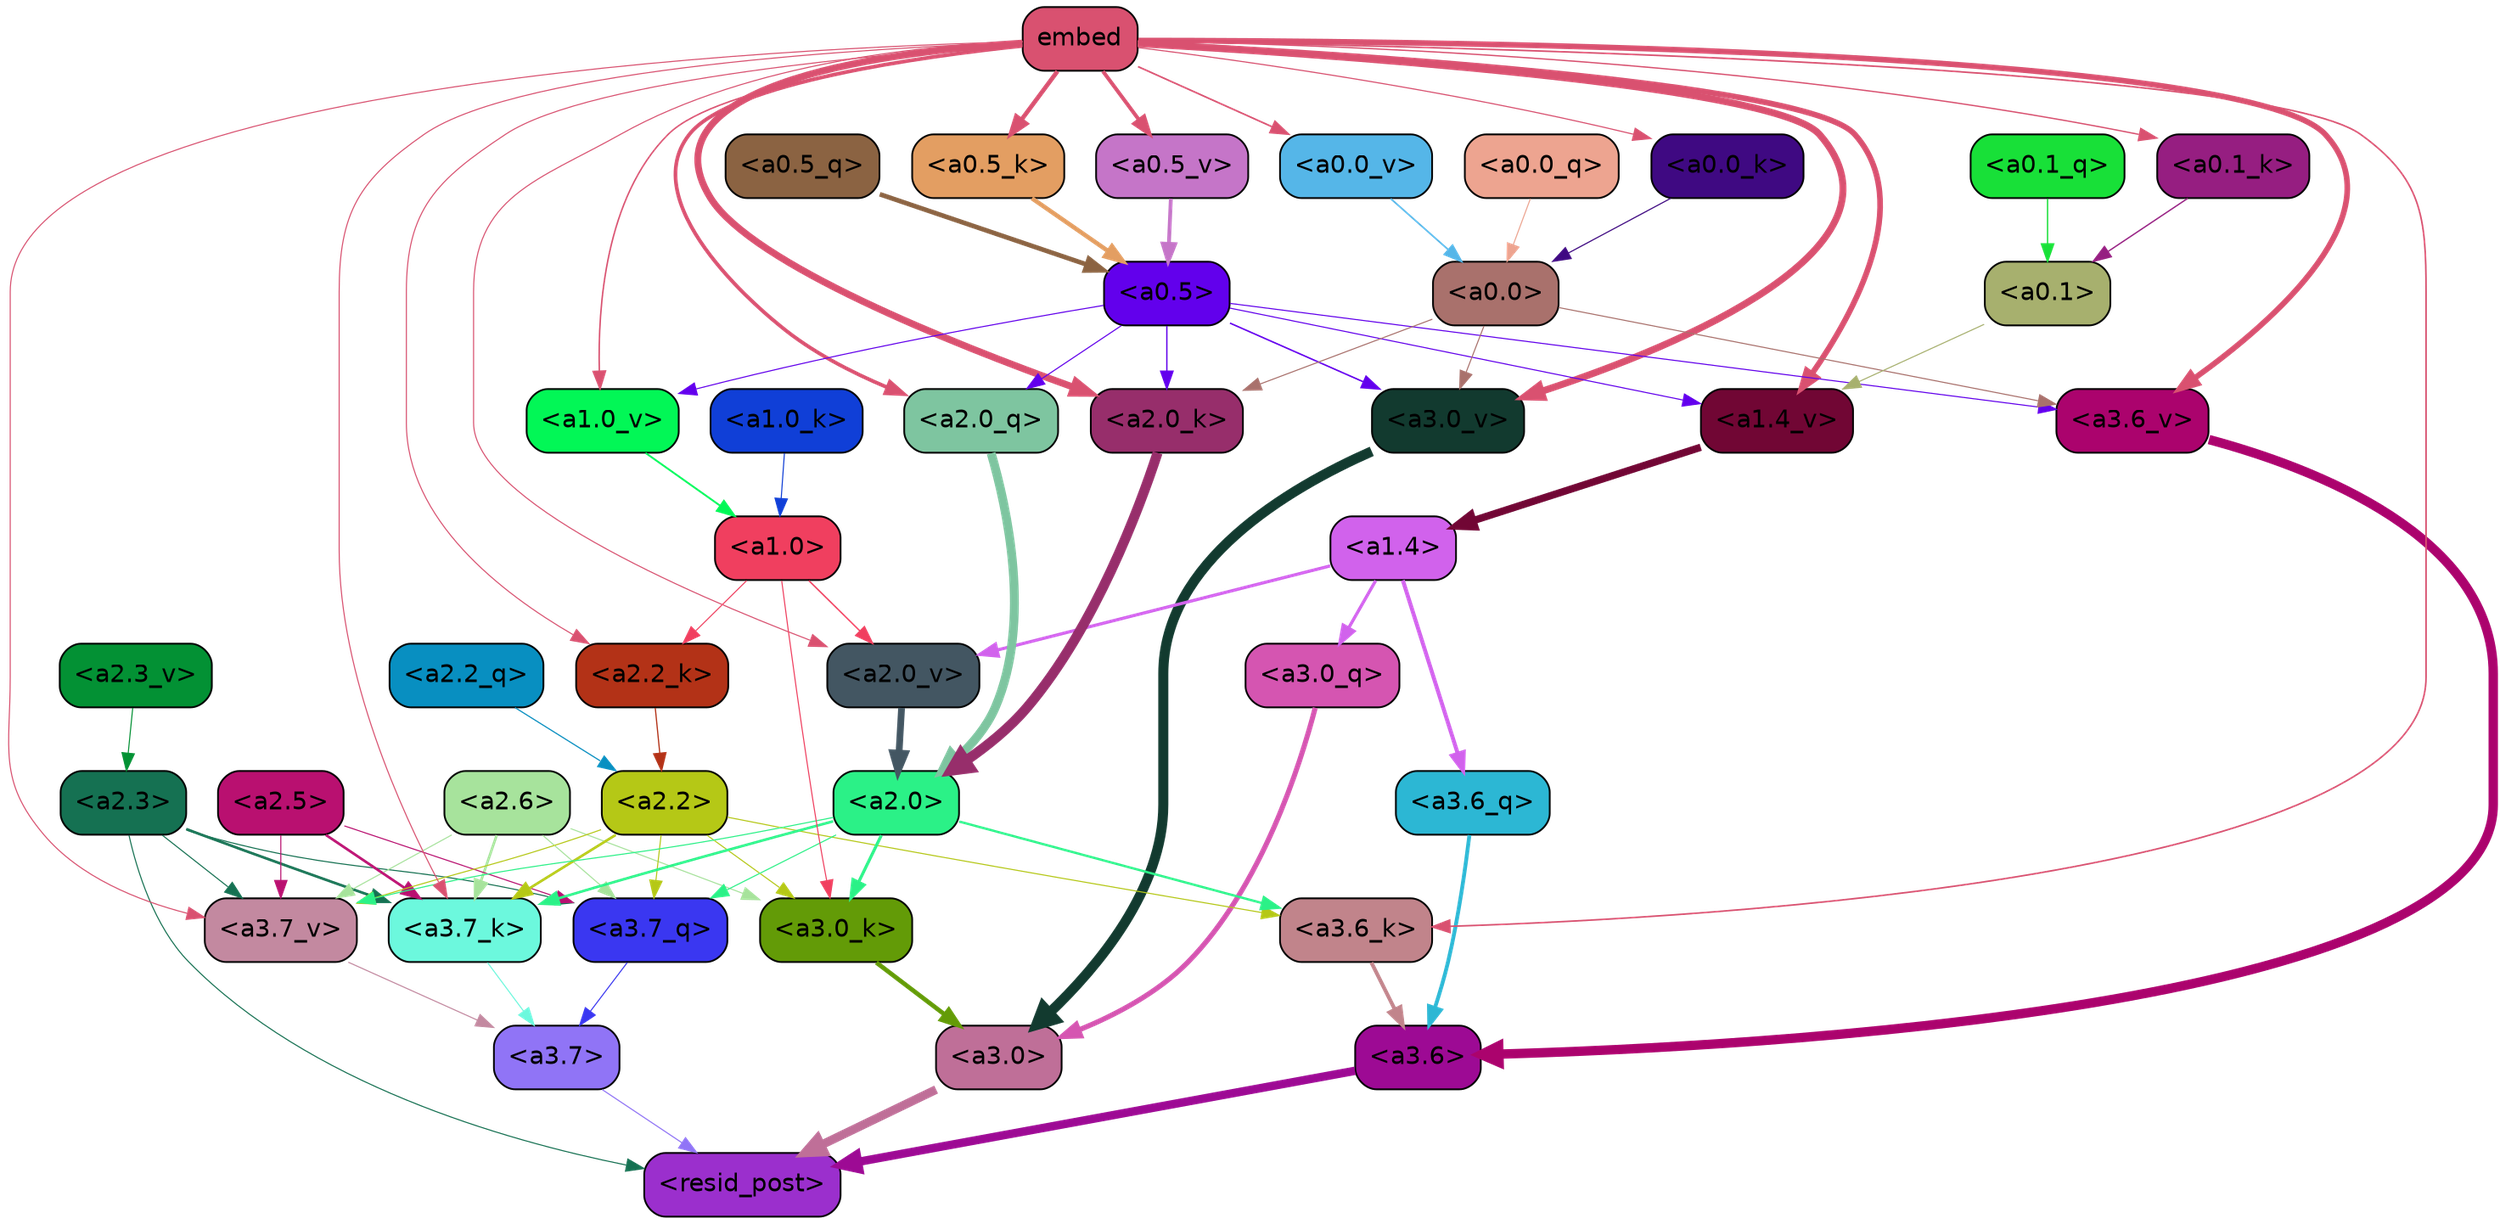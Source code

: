 strict digraph "" {
	graph [bgcolor=transparent,
		layout=dot,
		overlap=false,
		splines=true
	];
	"<a3.7>"	[color=black,
		fillcolor="#9074f6",
		fontname=Helvetica,
		shape=box,
		style="filled, rounded"];
	"<resid_post>"	[color=black,
		fillcolor="#9b2fcd",
		fontname=Helvetica,
		shape=box,
		style="filled, rounded"];
	"<a3.7>" -> "<resid_post>"	[color="#9074f6",
		penwidth=0.6];
	"<a3.6>"	[color=black,
		fillcolor="#9d0a94",
		fontname=Helvetica,
		shape=box,
		style="filled, rounded"];
	"<a3.6>" -> "<resid_post>"	[color="#9d0a94",
		penwidth=4.746312499046326];
	"<a3.0>"	[color=black,
		fillcolor="#bf6f98",
		fontname=Helvetica,
		shape=box,
		style="filled, rounded"];
	"<a3.0>" -> "<resid_post>"	[color="#bf6f98",
		penwidth=4.896343111991882];
	"<a2.3>"	[color=black,
		fillcolor="#157152",
		fontname=Helvetica,
		shape=box,
		style="filled, rounded"];
	"<a2.3>" -> "<resid_post>"	[color="#157152",
		penwidth=0.6];
	"<a3.7_q>"	[color=black,
		fillcolor="#3a37f1",
		fontname=Helvetica,
		shape=box,
		style="filled, rounded"];
	"<a2.3>" -> "<a3.7_q>"	[color="#157152",
		penwidth=0.6];
	"<a3.7_k>"	[color=black,
		fillcolor="#6cf8dd",
		fontname=Helvetica,
		shape=box,
		style="filled, rounded"];
	"<a2.3>" -> "<a3.7_k>"	[color="#157152",
		penwidth=1.467104621231556];
	"<a3.7_v>"	[color=black,
		fillcolor="#c389a0",
		fontname=Helvetica,
		shape=box,
		style="filled, rounded"];
	"<a2.3>" -> "<a3.7_v>"	[color="#157152",
		penwidth=0.6];
	"<a3.7_q>" -> "<a3.7>"	[color="#3a37f1",
		penwidth=0.6];
	"<a3.6_q>"	[color=black,
		fillcolor="#2cb7d4",
		fontname=Helvetica,
		shape=box,
		style="filled, rounded"];
	"<a3.6_q>" -> "<a3.6>"	[color="#2cb7d4",
		penwidth=2.160832464694977];
	"<a3.0_q>"	[color=black,
		fillcolor="#d555b1",
		fontname=Helvetica,
		shape=box,
		style="filled, rounded"];
	"<a3.0_q>" -> "<a3.0>"	[color="#d555b1",
		penwidth=2.870753765106201];
	"<a3.7_k>" -> "<a3.7>"	[color="#6cf8dd",
		penwidth=0.6];
	"<a3.6_k>"	[color=black,
		fillcolor="#c1848b",
		fontname=Helvetica,
		shape=box,
		style="filled, rounded"];
	"<a3.6_k>" -> "<a3.6>"	[color="#c1848b",
		penwidth=2.13908451795578];
	"<a3.0_k>"	[color=black,
		fillcolor="#639b07",
		fontname=Helvetica,
		shape=box,
		style="filled, rounded"];
	"<a3.0_k>" -> "<a3.0>"	[color="#639b07",
		penwidth=2.520303964614868];
	"<a3.7_v>" -> "<a3.7>"	[color="#c389a0",
		penwidth=0.6];
	"<a3.6_v>"	[color=black,
		fillcolor="#ab036d",
		fontname=Helvetica,
		shape=box,
		style="filled, rounded"];
	"<a3.6_v>" -> "<a3.6>"	[color="#ab036d",
		penwidth=5.297133803367615];
	"<a3.0_v>"	[color=black,
		fillcolor="#123a2f",
		fontname=Helvetica,
		shape=box,
		style="filled, rounded"];
	"<a3.0_v>" -> "<a3.0>"	[color="#123a2f",
		penwidth=5.680712580680847];
	"<a2.6>"	[color=black,
		fillcolor="#a7e39c",
		fontname=Helvetica,
		shape=box,
		style="filled, rounded"];
	"<a2.6>" -> "<a3.7_q>"	[color="#a7e39c",
		penwidth=0.6];
	"<a2.6>" -> "<a3.7_k>"	[color="#a7e39c",
		penwidth=1.4453159049153328];
	"<a2.6>" -> "<a3.0_k>"	[color="#a7e39c",
		penwidth=0.6];
	"<a2.6>" -> "<a3.7_v>"	[color="#a7e39c",
		penwidth=0.6];
	"<a2.5>"	[color=black,
		fillcolor="#b91070",
		fontname=Helvetica,
		shape=box,
		style="filled, rounded"];
	"<a2.5>" -> "<a3.7_q>"	[color="#b91070",
		penwidth=0.6];
	"<a2.5>" -> "<a3.7_k>"	[color="#b91070",
		penwidth=1.4526091292500496];
	"<a2.5>" -> "<a3.7_v>"	[color="#b91070",
		penwidth=0.6];
	"<a2.2>"	[color=black,
		fillcolor="#b5c816",
		fontname=Helvetica,
		shape=box,
		style="filled, rounded"];
	"<a2.2>" -> "<a3.7_q>"	[color="#b5c816",
		penwidth=0.6];
	"<a2.2>" -> "<a3.7_k>"	[color="#b5c816",
		penwidth=1.4310357049107552];
	"<a2.2>" -> "<a3.6_k>"	[color="#b5c816",
		penwidth=0.6];
	"<a2.2>" -> "<a3.0_k>"	[color="#b5c816",
		penwidth=0.6];
	"<a2.2>" -> "<a3.7_v>"	[color="#b5c816",
		penwidth=0.6];
	"<a2.0>"	[color=black,
		fillcolor="#2bf187",
		fontname=Helvetica,
		shape=box,
		style="filled, rounded"];
	"<a2.0>" -> "<a3.7_q>"	[color="#2bf187",
		penwidth=0.6];
	"<a2.0>" -> "<a3.7_k>"	[color="#2bf187",
		penwidth=1.4314699843525887];
	"<a2.0>" -> "<a3.6_k>"	[color="#2bf187",
		penwidth=1.2950235605239868];
	"<a2.0>" -> "<a3.0_k>"	[color="#2bf187",
		penwidth=1.712992787361145];
	"<a2.0>" -> "<a3.7_v>"	[color="#2bf187",
		penwidth=0.6];
	"<a1.4>"	[color=black,
		fillcolor="#d162ec",
		fontname=Helvetica,
		shape=box,
		style="filled, rounded"];
	"<a1.4>" -> "<a3.6_q>"	[color="#d162ec",
		penwidth=2.242796540260315];
	"<a1.4>" -> "<a3.0_q>"	[color="#d162ec",
		penwidth=1.7808996737003326];
	"<a2.0_v>"	[color=black,
		fillcolor="#435662",
		fontname=Helvetica,
		shape=box,
		style="filled, rounded"];
	"<a1.4>" -> "<a2.0_v>"	[color="#d162ec",
		penwidth=1.7603429555892944];
	embed	[color=black,
		fillcolor="#d95170",
		fontname=Helvetica,
		shape=box,
		style="filled, rounded"];
	embed -> "<a3.7_k>"	[color="#d95170",
		penwidth=0.6];
	embed -> "<a3.6_k>"	[color="#d95170",
		penwidth=0.891706109046936];
	embed -> "<a3.7_v>"	[color="#d95170",
		penwidth=0.6];
	embed -> "<a3.6_v>"	[color="#d95170",
		penwidth=3.1766927242279053];
	embed -> "<a3.0_v>"	[color="#d95170",
		penwidth=3.9005755856633186];
	"<a2.0_q>"	[color=black,
		fillcolor="#7ec5a0",
		fontname=Helvetica,
		shape=box,
		style="filled, rounded"];
	embed -> "<a2.0_q>"	[color="#d95170",
		penwidth=2.0810389518737793];
	"<a2.2_k>"	[color=black,
		fillcolor="#b33217",
		fontname=Helvetica,
		shape=box,
		style="filled, rounded"];
	embed -> "<a2.2_k>"	[color="#d95170",
		penwidth=0.6];
	"<a2.0_k>"	[color=black,
		fillcolor="#972e6b",
		fontname=Helvetica,
		shape=box,
		style="filled, rounded"];
	embed -> "<a2.0_k>"	[color="#d95170",
		penwidth=3.8915770053863525];
	embed -> "<a2.0_v>"	[color="#d95170",
		penwidth=0.6];
	"<a1.4_v>"	[color=black,
		fillcolor="#710634",
		fontname=Helvetica,
		shape=box,
		style="filled, rounded"];
	embed -> "<a1.4_v>"	[color="#d95170",
		penwidth=3.201367974281311];
	"<a1.0_v>"	[color=black,
		fillcolor="#02f756",
		fontname=Helvetica,
		shape=box,
		style="filled, rounded"];
	embed -> "<a1.0_v>"	[color="#d95170",
		penwidth=0.8298318386077881];
	"<a0.5_k>"	[color=black,
		fillcolor="#e39e62",
		fontname=Helvetica,
		shape=box,
		style="filled, rounded"];
	embed -> "<a0.5_k>"	[color="#d95170",
		penwidth=2.463372528553009];
	"<a0.1_k>"	[color=black,
		fillcolor="#961e81",
		fontname=Helvetica,
		shape=box,
		style="filled, rounded"];
	embed -> "<a0.1_k>"	[color="#d95170",
		penwidth=0.7361953854560852];
	"<a0.0_k>"	[color=black,
		fillcolor="#3f0982",
		fontname=Helvetica,
		shape=box,
		style="filled, rounded"];
	embed -> "<a0.0_k>"	[color="#d95170",
		penwidth=0.628424346446991];
	"<a0.5_v>"	[color=black,
		fillcolor="#c575c8",
		fontname=Helvetica,
		shape=box,
		style="filled, rounded"];
	embed -> "<a0.5_v>"	[color="#d95170",
		penwidth=2.125113606452942];
	"<a0.0_v>"	[color=black,
		fillcolor="#55b6e8",
		fontname=Helvetica,
		shape=box,
		style="filled, rounded"];
	embed -> "<a0.0_v>"	[color="#d95170",
		penwidth=0.9198476672172546];
	"<a1.0>"	[color=black,
		fillcolor="#f03f5f",
		fontname=Helvetica,
		shape=box,
		style="filled, rounded"];
	"<a1.0>" -> "<a3.0_k>"	[color="#f03f5f",
		penwidth=0.6];
	"<a1.0>" -> "<a2.2_k>"	[color="#f03f5f",
		penwidth=0.6];
	"<a1.0>" -> "<a2.0_v>"	[color="#f03f5f",
		penwidth=0.7897878289222717];
	"<a0.5>"	[color=black,
		fillcolor="#6200ec",
		fontname=Helvetica,
		shape=box,
		style="filled, rounded"];
	"<a0.5>" -> "<a3.6_v>"	[color="#6200ec",
		penwidth=0.6];
	"<a0.5>" -> "<a3.0_v>"	[color="#6200ec",
		penwidth=0.8493617177009583];
	"<a0.5>" -> "<a2.0_q>"	[color="#6200ec",
		penwidth=0.6];
	"<a0.5>" -> "<a2.0_k>"	[color="#6200ec",
		penwidth=0.7482255101203918];
	"<a0.5>" -> "<a1.4_v>"	[color="#6200ec",
		penwidth=0.6];
	"<a0.5>" -> "<a1.0_v>"	[color="#6200ec",
		penwidth=0.6];
	"<a0.0>"	[color=black,
		fillcolor="#a9716c",
		fontname=Helvetica,
		shape=box,
		style="filled, rounded"];
	"<a0.0>" -> "<a3.6_v>"	[color="#a9716c",
		penwidth=0.6];
	"<a0.0>" -> "<a3.0_v>"	[color="#a9716c",
		penwidth=0.6];
	"<a0.0>" -> "<a2.0_k>"	[color="#a9716c",
		penwidth=0.6];
	"<a2.2_q>"	[color=black,
		fillcolor="#088fc1",
		fontname=Helvetica,
		shape=box,
		style="filled, rounded"];
	"<a2.2_q>" -> "<a2.2>"	[color="#088fc1",
		penwidth=0.6449352353811264];
	"<a2.0_q>" -> "<a2.0>"	[color="#7ec5a0",
		penwidth=5.017253503203392];
	"<a2.2_k>" -> "<a2.2>"	[color="#b33217",
		penwidth=0.6690489649772644];
	"<a2.0_k>" -> "<a2.0>"	[color="#972e6b",
		penwidth=5.656688302755356];
	"<a2.3_v>"	[color=black,
		fillcolor="#039134",
		fontname=Helvetica,
		shape=box,
		style="filled, rounded"];
	"<a2.3_v>" -> "<a2.3>"	[color="#039134",
		penwidth=0.6];
	"<a2.0_v>" -> "<a2.0>"	[color="#435662",
		penwidth=3.8170836865901947];
	"<a1.0_k>"	[color=black,
		fillcolor="#103fd7",
		fontname=Helvetica,
		shape=box,
		style="filled, rounded"];
	"<a1.0_k>" -> "<a1.0>"	[color="#103fd7",
		penwidth=0.6];
	"<a1.4_v>" -> "<a1.4>"	[color="#710634",
		penwidth=4.140247106552124];
	"<a1.0_v>" -> "<a1.0>"	[color="#02f756",
		penwidth=1.020309567451477];
	"<a0.1>"	[color=black,
		fillcolor="#a7b06e",
		fontname=Helvetica,
		shape=box,
		style="filled, rounded"];
	"<a0.1>" -> "<a1.4_v>"	[color="#a7b06e",
		penwidth=0.6];
	"<a0.5_q>"	[color=black,
		fillcolor="#8b6342",
		fontname=Helvetica,
		shape=box,
		style="filled, rounded"];
	"<a0.5_q>" -> "<a0.5>"	[color="#8b6342",
		penwidth=2.6191927194595337];
	"<a0.1_q>"	[color=black,
		fillcolor="#18e038",
		fontname=Helvetica,
		shape=box,
		style="filled, rounded"];
	"<a0.1_q>" -> "<a0.1>"	[color="#18e038",
		penwidth=0.7419459819793701];
	"<a0.0_q>"	[color=black,
		fillcolor="#eda490",
		fontname=Helvetica,
		shape=box,
		style="filled, rounded"];
	"<a0.0_q>" -> "<a0.0>"	[color="#eda490",
		penwidth=0.6];
	"<a0.5_k>" -> "<a0.5>"	[color="#e39e62",
		penwidth=2.463372588157654];
	"<a0.1_k>" -> "<a0.1>"	[color="#961e81",
		penwidth=0.7361900806427002];
	"<a0.0_k>" -> "<a0.0>"	[color="#3f0982",
		penwidth=0.6284329891204834];
	"<a0.5_v>" -> "<a0.5>"	[color="#c575c8",
		penwidth=2.1396186351776123];
	"<a0.0_v>" -> "<a0.0>"	[color="#55b6e8",
		penwidth=0.9198480844497681];
}
